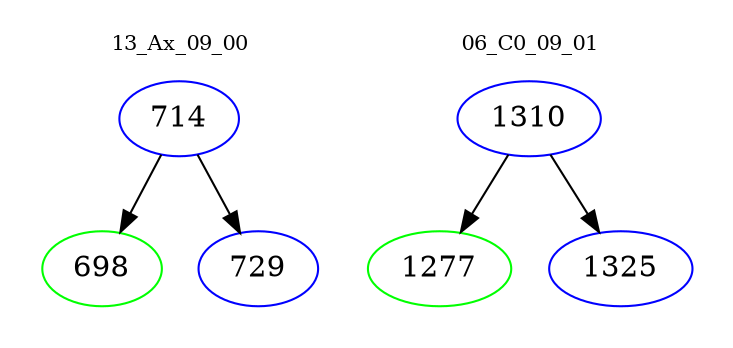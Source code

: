 digraph{
subgraph cluster_0 {
color = white
label = "13_Ax_09_00";
fontsize=10;
T0_714 [label="714", color="blue"]
T0_714 -> T0_698 [color="black"]
T0_698 [label="698", color="green"]
T0_714 -> T0_729 [color="black"]
T0_729 [label="729", color="blue"]
}
subgraph cluster_1 {
color = white
label = "06_C0_09_01";
fontsize=10;
T1_1310 [label="1310", color="blue"]
T1_1310 -> T1_1277 [color="black"]
T1_1277 [label="1277", color="green"]
T1_1310 -> T1_1325 [color="black"]
T1_1325 [label="1325", color="blue"]
}
}
